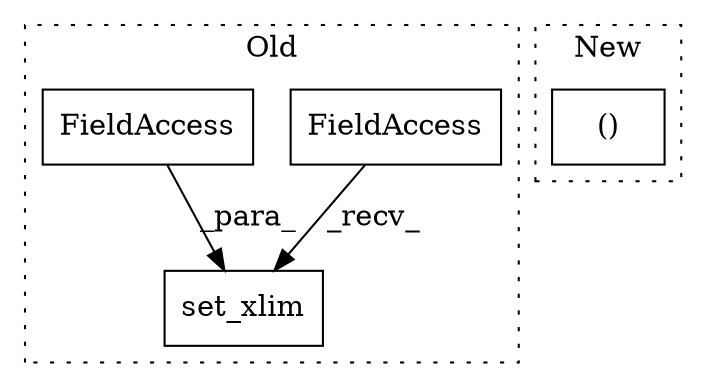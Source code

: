 digraph G {
subgraph cluster0 {
1 [label="set_xlim" a="32" s="1067,1081" l="9,1" shape="box"];
3 [label="FieldAccess" a="22" s="1061" l="5" shape="box"];
4 [label="FieldAccess" a="22" s="1076" l="2" shape="box"];
label = "Old";
style="dotted";
}
subgraph cluster1 {
2 [label="()" a="106" s="615" l="18" shape="box"];
label = "New";
style="dotted";
}
3 -> 1 [label="_recv_"];
4 -> 1 [label="_para_"];
}